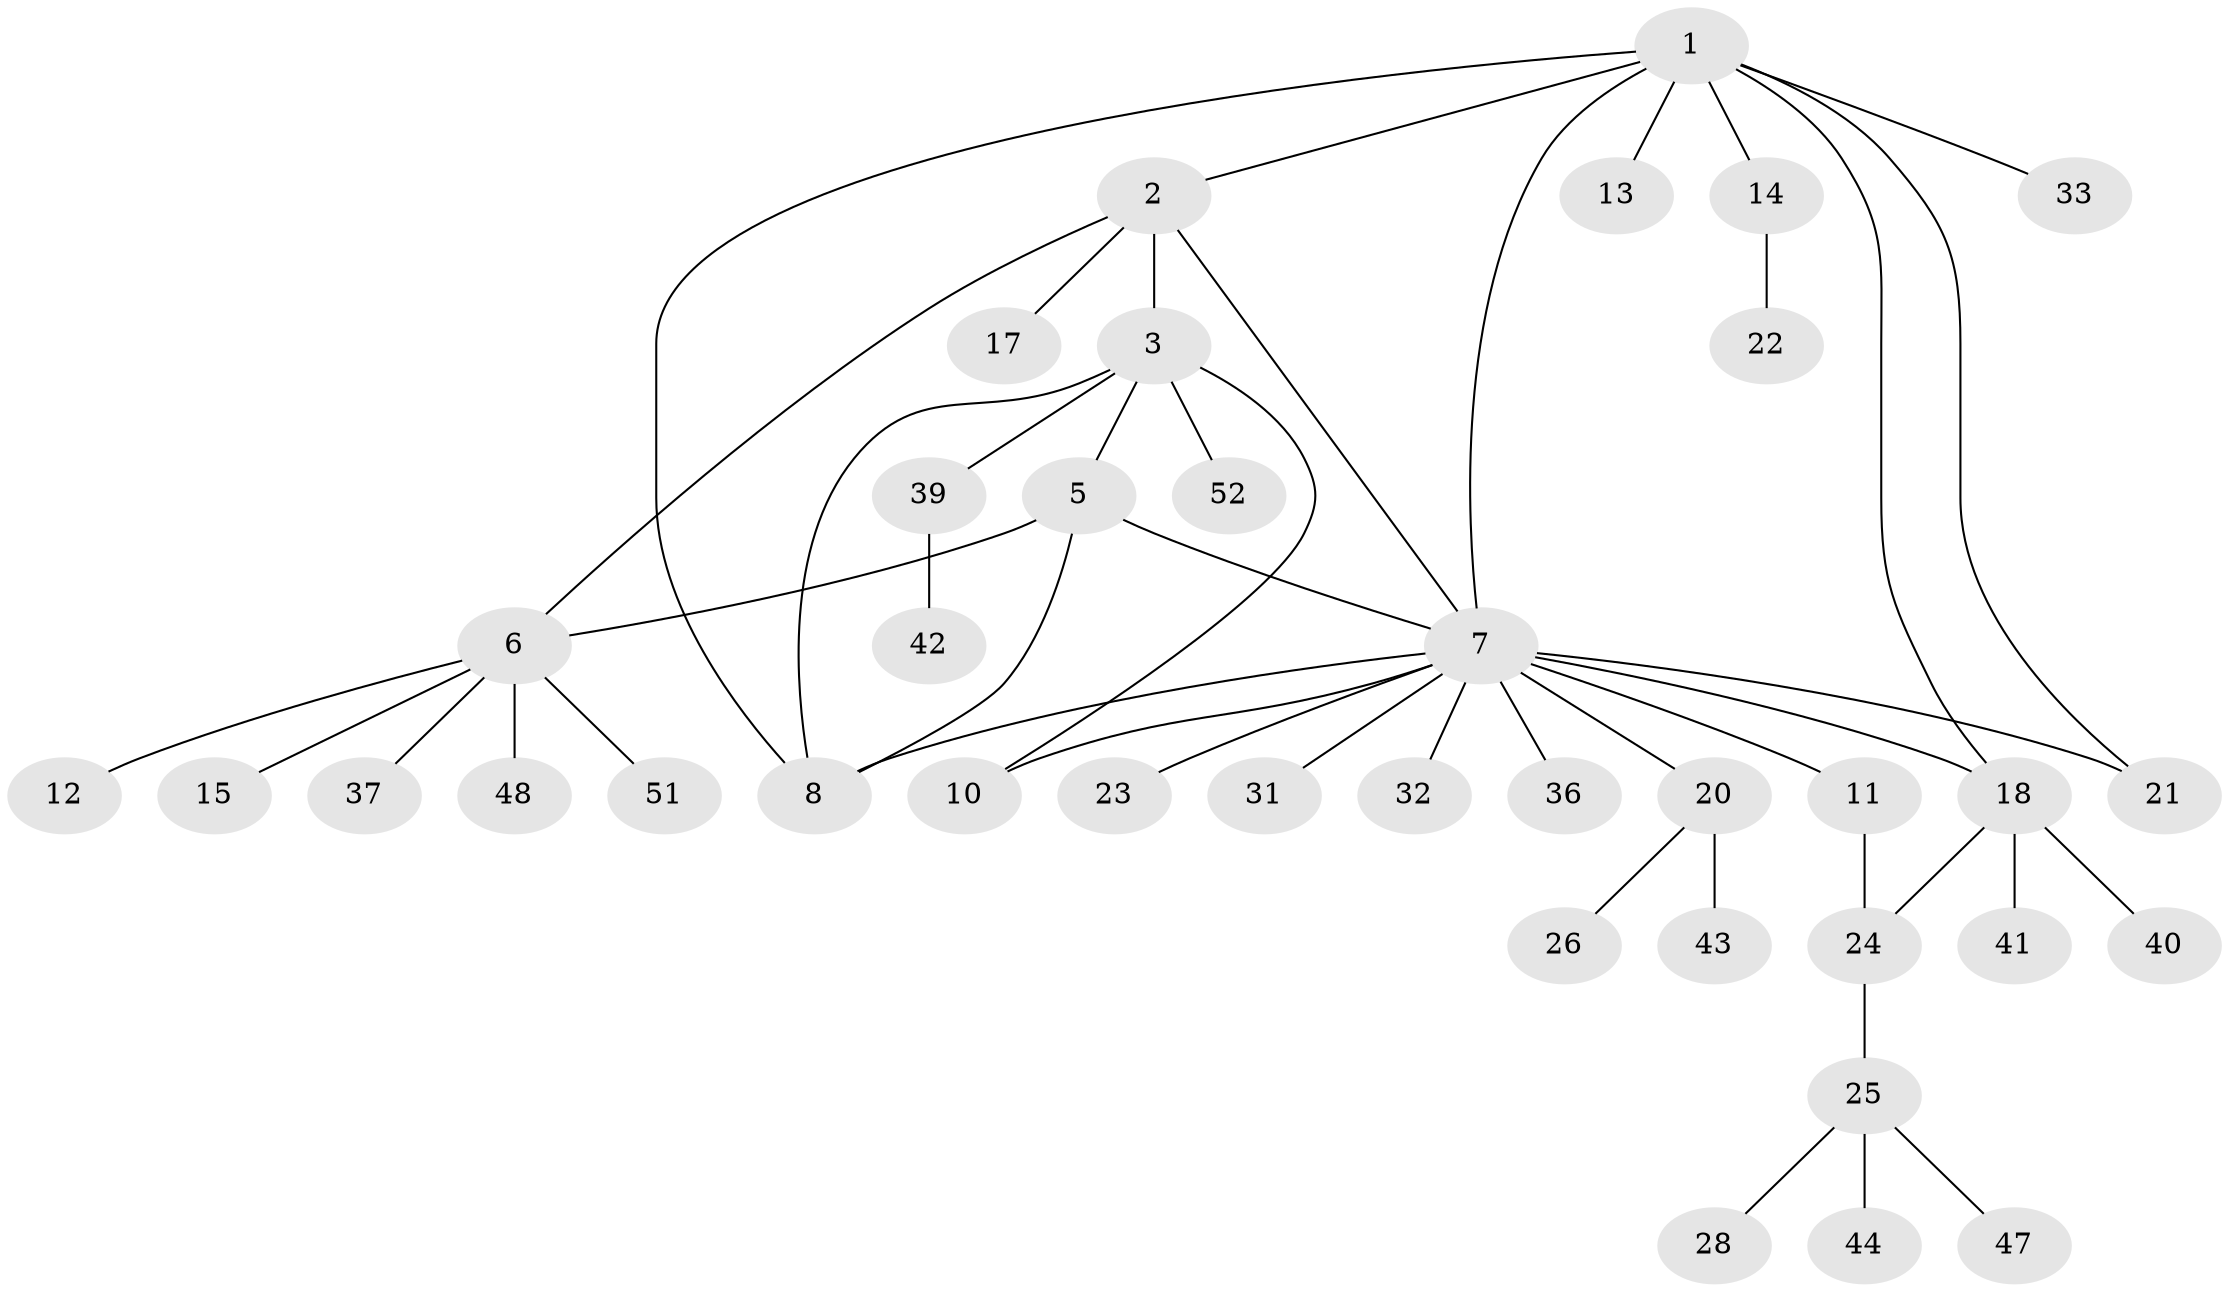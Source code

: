 // original degree distribution, {9: 0.038461538461538464, 5: 0.019230769230769232, 7: 0.038461538461538464, 2: 0.17307692307692307, 4: 0.11538461538461539, 8: 0.019230769230769232, 1: 0.5384615384615384, 3: 0.057692307692307696}
// Generated by graph-tools (version 1.1) at 2025/42/03/06/25 10:42:12]
// undirected, 38 vertices, 47 edges
graph export_dot {
graph [start="1"]
  node [color=gray90,style=filled];
  1 [super="+19"];
  2 [super="+4"];
  3 [super="+46"];
  5;
  6 [super="+29"];
  7 [super="+9"];
  8 [super="+16"];
  10;
  11 [super="+35"];
  12;
  13;
  14;
  15;
  17;
  18 [super="+38"];
  20 [super="+34"];
  21;
  22 [super="+30"];
  23;
  24 [super="+45"];
  25 [super="+27"];
  26;
  28;
  31;
  32;
  33;
  36;
  37;
  39 [super="+49"];
  40;
  41 [super="+50"];
  42;
  43;
  44;
  47;
  48;
  51;
  52;
  1 -- 2;
  1 -- 7;
  1 -- 13;
  1 -- 14;
  1 -- 18;
  1 -- 21;
  1 -- 33;
  1 -- 8;
  2 -- 6;
  2 -- 17;
  2 -- 7;
  2 -- 3;
  3 -- 5;
  3 -- 8;
  3 -- 10;
  3 -- 39;
  3 -- 52;
  5 -- 6;
  5 -- 8;
  5 -- 7;
  6 -- 12;
  6 -- 15;
  6 -- 37;
  6 -- 48;
  6 -- 51;
  7 -- 8;
  7 -- 11 [weight=2];
  7 -- 21;
  7 -- 23;
  7 -- 36;
  7 -- 32;
  7 -- 10;
  7 -- 18;
  7 -- 20;
  7 -- 31;
  11 -- 24;
  14 -- 22;
  18 -- 24;
  18 -- 41;
  18 -- 40;
  20 -- 26;
  20 -- 43;
  24 -- 25;
  25 -- 28;
  25 -- 44;
  25 -- 47;
  39 -- 42;
}
